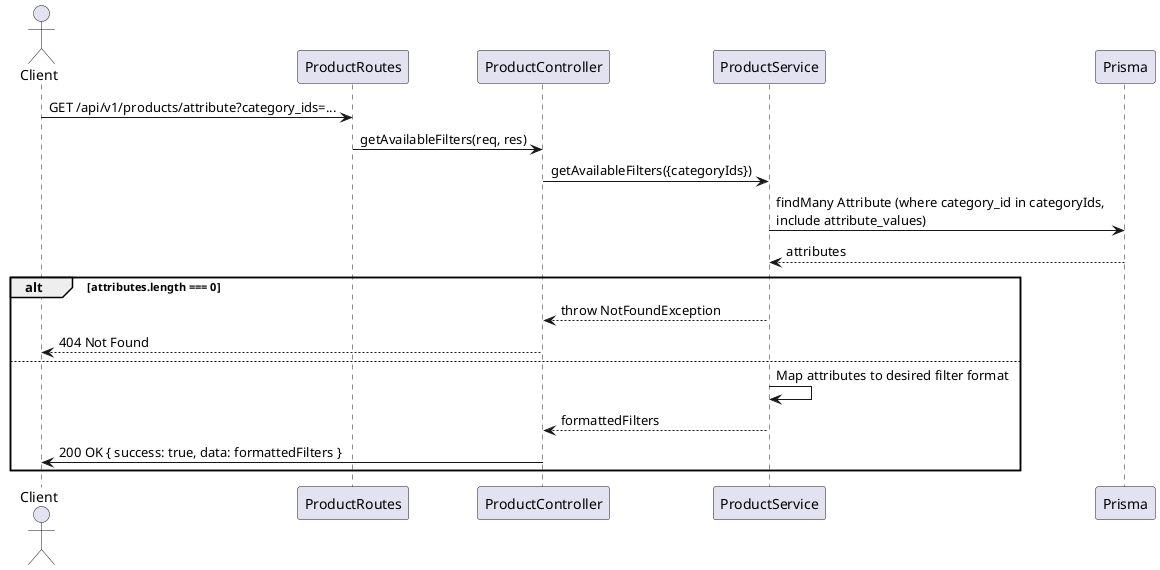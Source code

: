 @startuml GetAvailableFilters
actor Client
participant "ProductRoutes" as Routes
participant "ProductController" as Controller
participant "ProductService" as Service
participant "Prisma" as DB

Client -> Routes : GET /api/v1/products/attribute?category_ids=...
Routes -> Controller : getAvailableFilters(req, res)
Controller -> Service : getAvailableFilters({categoryIds})
Service -> DB : findMany Attribute (where category_id in categoryIds, \ninclude attribute_values)
DB --> Service : attributes
alt attributes.length === 0
    Service --> Controller : throw NotFoundException
    Controller --> Client : 404 Not Found
else
    Service -> Service : Map attributes to desired filter format
    Service --> Controller : formattedFilters
    Controller -> Client : 200 OK { success: true, data: formattedFilters }
end
@enduml